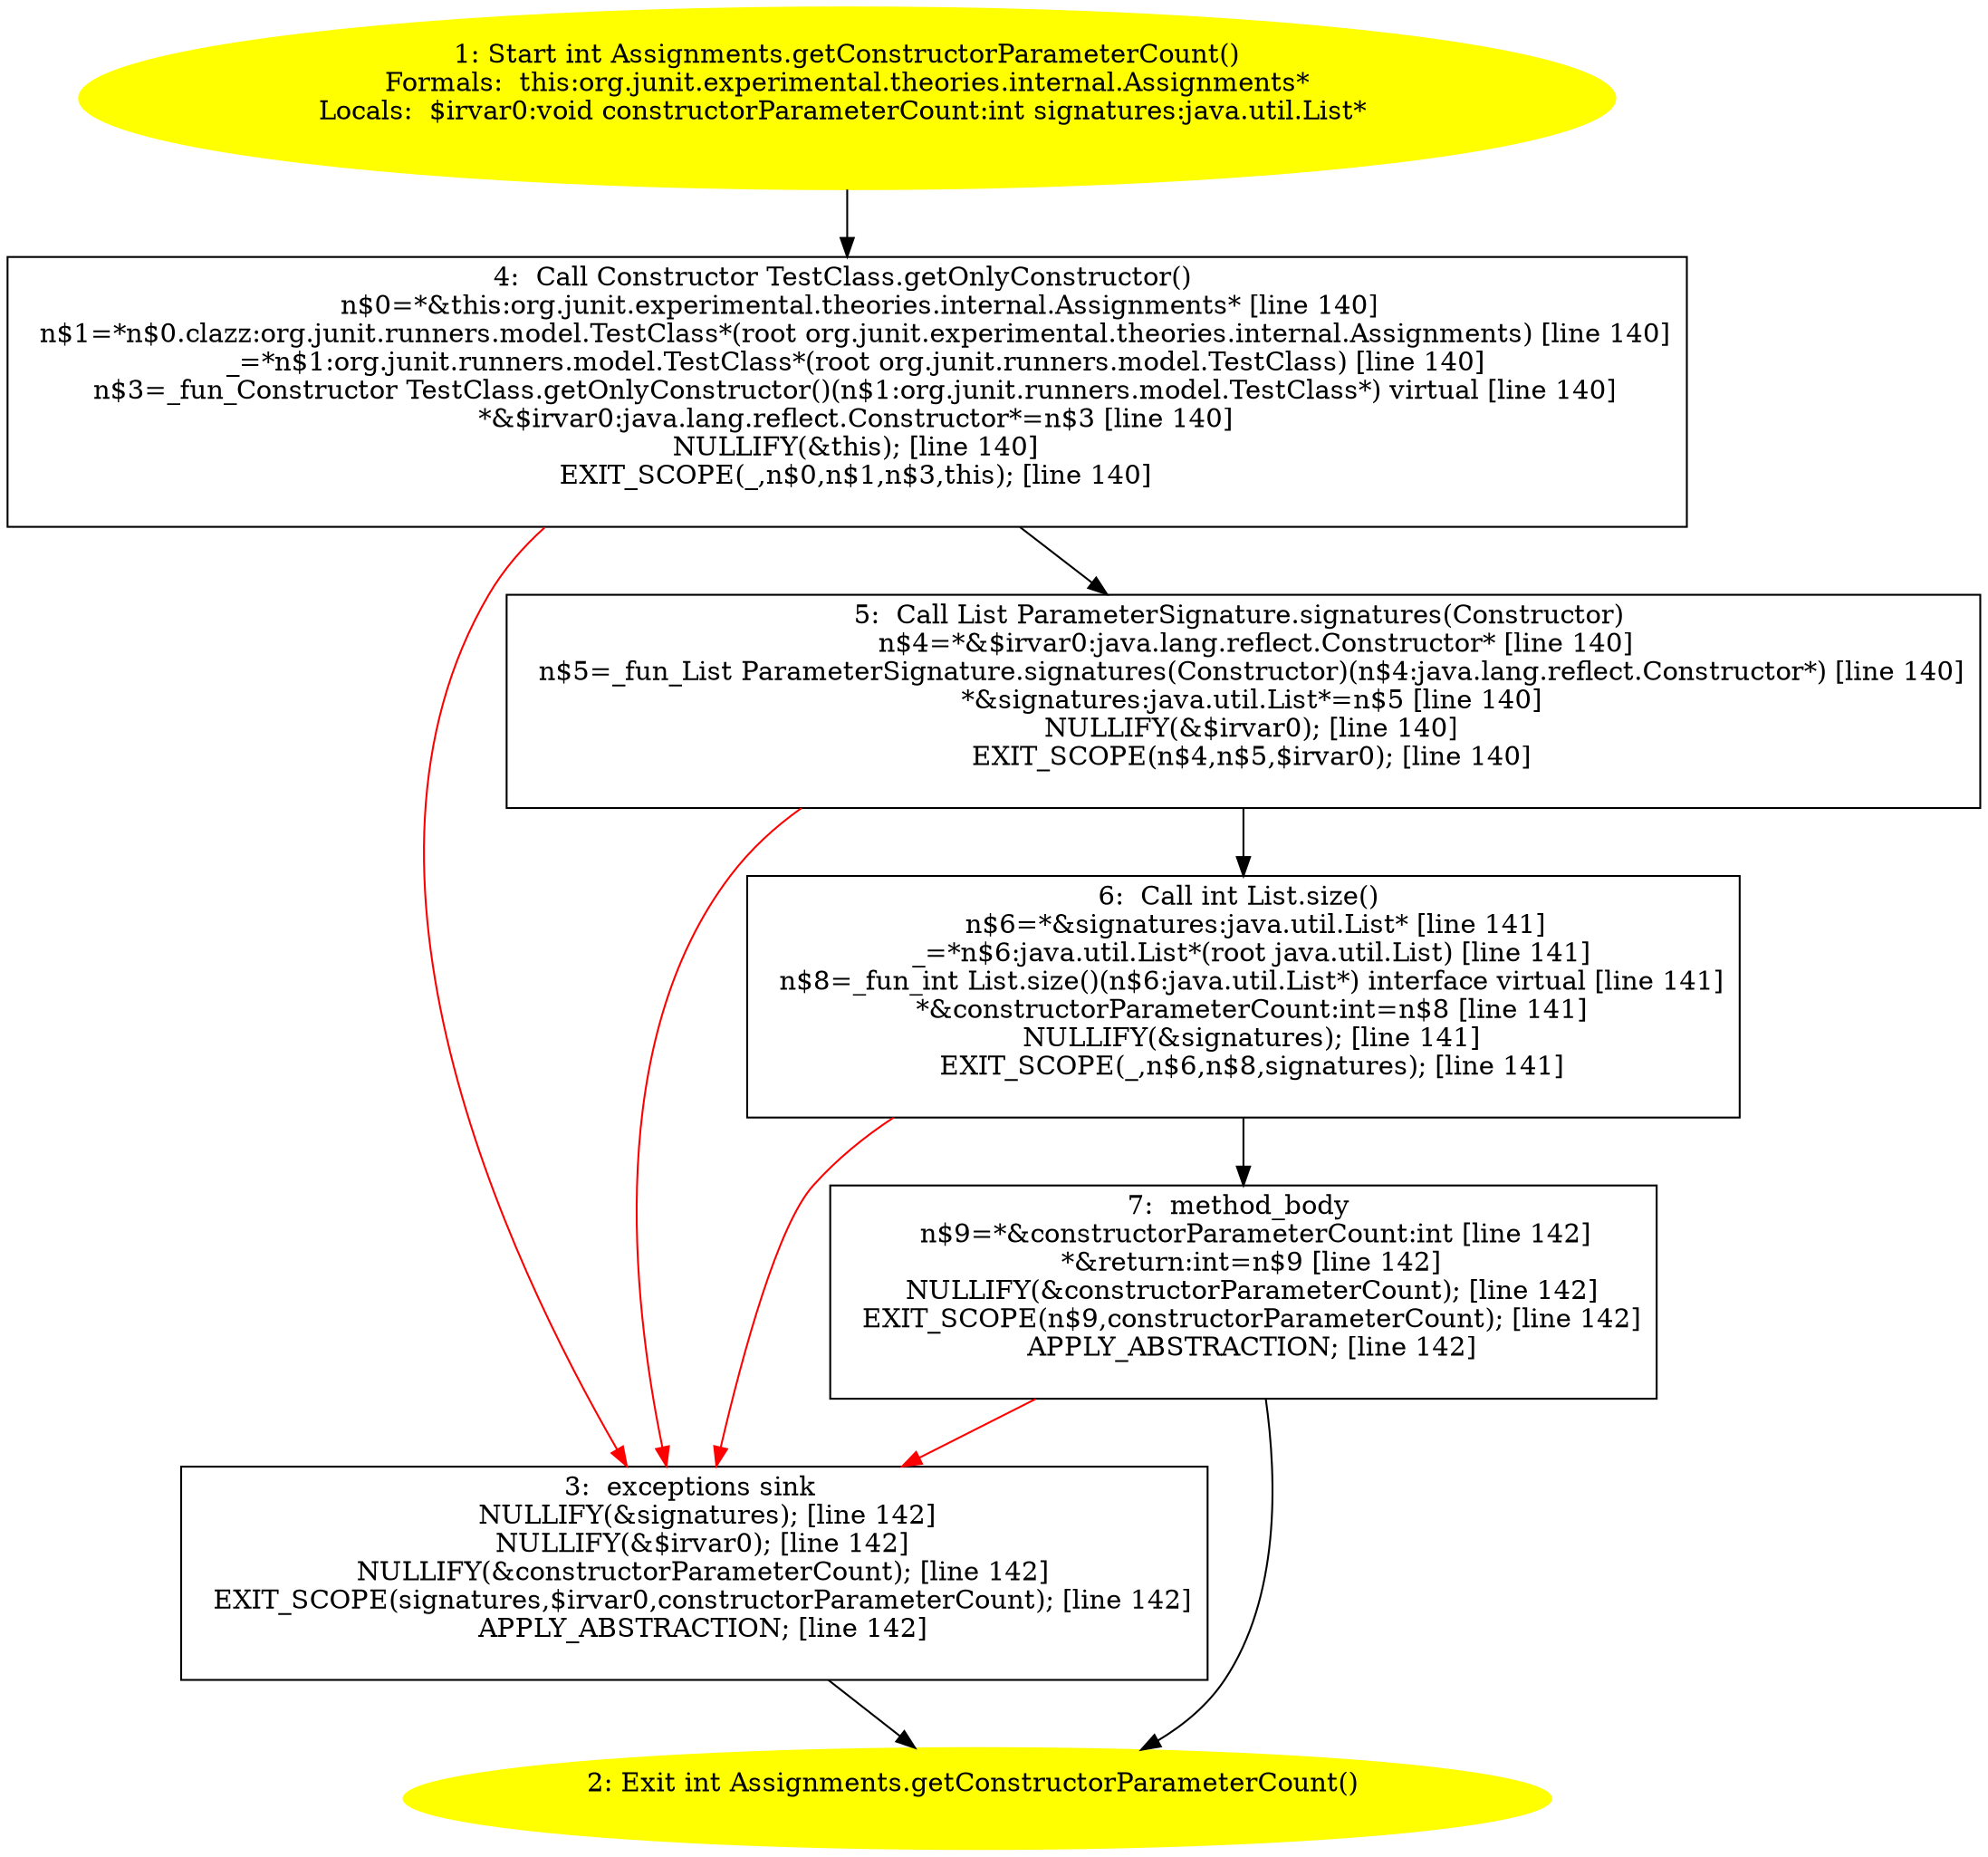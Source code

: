 /* @generated */
digraph cfg {
"org.junit.experimental.theories.internal.Assignments.getConstructorParameterCount():int.4f96c644990c63ec0a6ef83b65b92b2f_1" [label="1: Start int Assignments.getConstructorParameterCount()\nFormals:  this:org.junit.experimental.theories.internal.Assignments*\nLocals:  $irvar0:void constructorParameterCount:int signatures:java.util.List* \n  " color=yellow style=filled]
	

	 "org.junit.experimental.theories.internal.Assignments.getConstructorParameterCount():int.4f96c644990c63ec0a6ef83b65b92b2f_1" -> "org.junit.experimental.theories.internal.Assignments.getConstructorParameterCount():int.4f96c644990c63ec0a6ef83b65b92b2f_4" ;
"org.junit.experimental.theories.internal.Assignments.getConstructorParameterCount():int.4f96c644990c63ec0a6ef83b65b92b2f_2" [label="2: Exit int Assignments.getConstructorParameterCount() \n  " color=yellow style=filled]
	

"org.junit.experimental.theories.internal.Assignments.getConstructorParameterCount():int.4f96c644990c63ec0a6ef83b65b92b2f_3" [label="3:  exceptions sink \n   NULLIFY(&signatures); [line 142]\n  NULLIFY(&$irvar0); [line 142]\n  NULLIFY(&constructorParameterCount); [line 142]\n  EXIT_SCOPE(signatures,$irvar0,constructorParameterCount); [line 142]\n  APPLY_ABSTRACTION; [line 142]\n " shape="box"]
	

	 "org.junit.experimental.theories.internal.Assignments.getConstructorParameterCount():int.4f96c644990c63ec0a6ef83b65b92b2f_3" -> "org.junit.experimental.theories.internal.Assignments.getConstructorParameterCount():int.4f96c644990c63ec0a6ef83b65b92b2f_2" ;
"org.junit.experimental.theories.internal.Assignments.getConstructorParameterCount():int.4f96c644990c63ec0a6ef83b65b92b2f_4" [label="4:  Call Constructor TestClass.getOnlyConstructor() \n   n$0=*&this:org.junit.experimental.theories.internal.Assignments* [line 140]\n  n$1=*n$0.clazz:org.junit.runners.model.TestClass*(root org.junit.experimental.theories.internal.Assignments) [line 140]\n  _=*n$1:org.junit.runners.model.TestClass*(root org.junit.runners.model.TestClass) [line 140]\n  n$3=_fun_Constructor TestClass.getOnlyConstructor()(n$1:org.junit.runners.model.TestClass*) virtual [line 140]\n  *&$irvar0:java.lang.reflect.Constructor*=n$3 [line 140]\n  NULLIFY(&this); [line 140]\n  EXIT_SCOPE(_,n$0,n$1,n$3,this); [line 140]\n " shape="box"]
	

	 "org.junit.experimental.theories.internal.Assignments.getConstructorParameterCount():int.4f96c644990c63ec0a6ef83b65b92b2f_4" -> "org.junit.experimental.theories.internal.Assignments.getConstructorParameterCount():int.4f96c644990c63ec0a6ef83b65b92b2f_5" ;
	 "org.junit.experimental.theories.internal.Assignments.getConstructorParameterCount():int.4f96c644990c63ec0a6ef83b65b92b2f_4" -> "org.junit.experimental.theories.internal.Assignments.getConstructorParameterCount():int.4f96c644990c63ec0a6ef83b65b92b2f_3" [color="red" ];
"org.junit.experimental.theories.internal.Assignments.getConstructorParameterCount():int.4f96c644990c63ec0a6ef83b65b92b2f_5" [label="5:  Call List ParameterSignature.signatures(Constructor) \n   n$4=*&$irvar0:java.lang.reflect.Constructor* [line 140]\n  n$5=_fun_List ParameterSignature.signatures(Constructor)(n$4:java.lang.reflect.Constructor*) [line 140]\n  *&signatures:java.util.List*=n$5 [line 140]\n  NULLIFY(&$irvar0); [line 140]\n  EXIT_SCOPE(n$4,n$5,$irvar0); [line 140]\n " shape="box"]
	

	 "org.junit.experimental.theories.internal.Assignments.getConstructorParameterCount():int.4f96c644990c63ec0a6ef83b65b92b2f_5" -> "org.junit.experimental.theories.internal.Assignments.getConstructorParameterCount():int.4f96c644990c63ec0a6ef83b65b92b2f_6" ;
	 "org.junit.experimental.theories.internal.Assignments.getConstructorParameterCount():int.4f96c644990c63ec0a6ef83b65b92b2f_5" -> "org.junit.experimental.theories.internal.Assignments.getConstructorParameterCount():int.4f96c644990c63ec0a6ef83b65b92b2f_3" [color="red" ];
"org.junit.experimental.theories.internal.Assignments.getConstructorParameterCount():int.4f96c644990c63ec0a6ef83b65b92b2f_6" [label="6:  Call int List.size() \n   n$6=*&signatures:java.util.List* [line 141]\n  _=*n$6:java.util.List*(root java.util.List) [line 141]\n  n$8=_fun_int List.size()(n$6:java.util.List*) interface virtual [line 141]\n  *&constructorParameterCount:int=n$8 [line 141]\n  NULLIFY(&signatures); [line 141]\n  EXIT_SCOPE(_,n$6,n$8,signatures); [line 141]\n " shape="box"]
	

	 "org.junit.experimental.theories.internal.Assignments.getConstructorParameterCount():int.4f96c644990c63ec0a6ef83b65b92b2f_6" -> "org.junit.experimental.theories.internal.Assignments.getConstructorParameterCount():int.4f96c644990c63ec0a6ef83b65b92b2f_7" ;
	 "org.junit.experimental.theories.internal.Assignments.getConstructorParameterCount():int.4f96c644990c63ec0a6ef83b65b92b2f_6" -> "org.junit.experimental.theories.internal.Assignments.getConstructorParameterCount():int.4f96c644990c63ec0a6ef83b65b92b2f_3" [color="red" ];
"org.junit.experimental.theories.internal.Assignments.getConstructorParameterCount():int.4f96c644990c63ec0a6ef83b65b92b2f_7" [label="7:  method_body \n   n$9=*&constructorParameterCount:int [line 142]\n  *&return:int=n$9 [line 142]\n  NULLIFY(&constructorParameterCount); [line 142]\n  EXIT_SCOPE(n$9,constructorParameterCount); [line 142]\n  APPLY_ABSTRACTION; [line 142]\n " shape="box"]
	

	 "org.junit.experimental.theories.internal.Assignments.getConstructorParameterCount():int.4f96c644990c63ec0a6ef83b65b92b2f_7" -> "org.junit.experimental.theories.internal.Assignments.getConstructorParameterCount():int.4f96c644990c63ec0a6ef83b65b92b2f_2" ;
	 "org.junit.experimental.theories.internal.Assignments.getConstructorParameterCount():int.4f96c644990c63ec0a6ef83b65b92b2f_7" -> "org.junit.experimental.theories.internal.Assignments.getConstructorParameterCount():int.4f96c644990c63ec0a6ef83b65b92b2f_3" [color="red" ];
}
